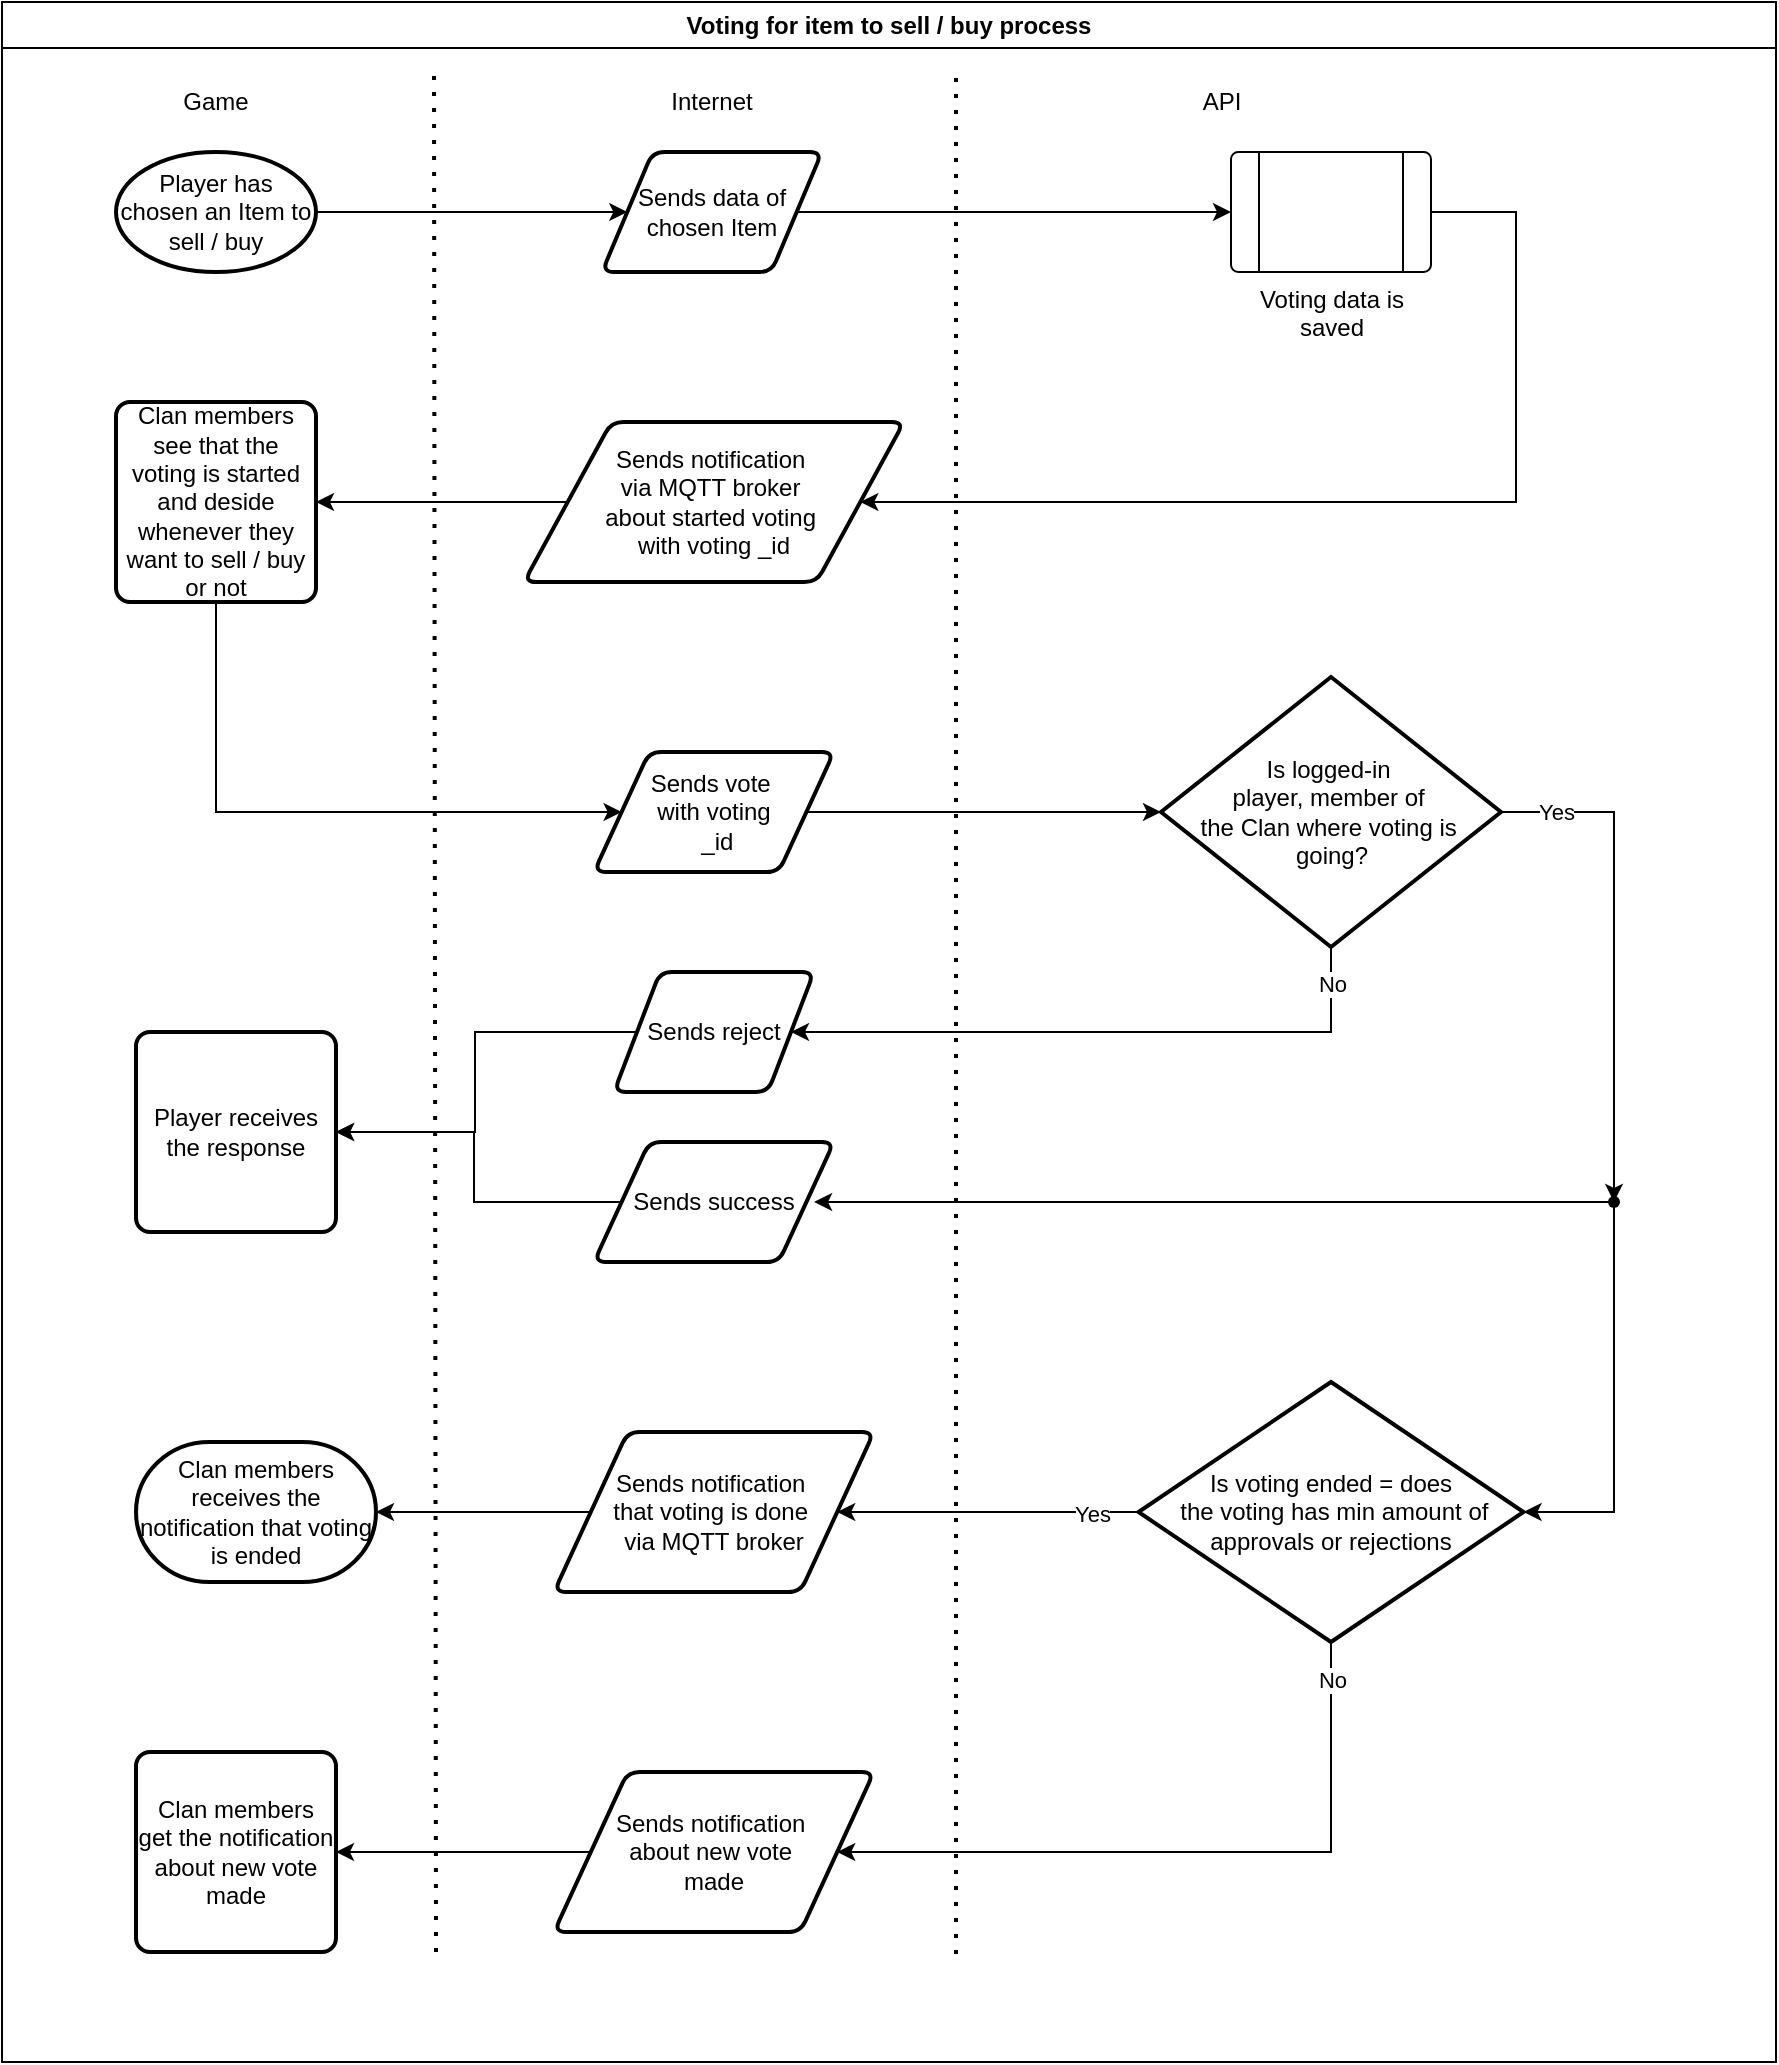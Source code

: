<mxfile version="24.7.8">
  <diagram id="C5RBs43oDa-KdzZeNtuy" name="Page-1">
    <mxGraphModel dx="423" dy="766" grid="1" gridSize="10" guides="1" tooltips="1" connect="1" arrows="1" fold="1" page="1" pageScale="1" pageWidth="827" pageHeight="1169" math="0" shadow="0">
      <root>
        <mxCell id="WIyWlLk6GJQsqaUBKTNV-0" />
        <mxCell id="WIyWlLk6GJQsqaUBKTNV-1" parent="WIyWlLk6GJQsqaUBKTNV-0" />
        <mxCell id="m72Cucl0lrbH9CYc9DHn-49" value="Voting for item to sell / buy process" style="swimlane;whiteSpace=wrap;html=1;container=1;" parent="WIyWlLk6GJQsqaUBKTNV-1" vertex="1">
          <mxGeometry x="853" y="20" width="887" height="1030" as="geometry">
            <mxRectangle x="853" y="20" width="200" height="30" as="alternateBounds" />
          </mxGeometry>
        </mxCell>
        <mxCell id="88q-Dpn8F04BBY4nHb_a-0" style="edgeStyle=orthogonalEdgeStyle;rounded=0;orthogonalLoop=1;jettySize=auto;html=1;exitX=1;exitY=0.5;exitDx=0;exitDy=0;exitPerimeter=0;entryX=0;entryY=0.5;entryDx=0;entryDy=0;" edge="1" parent="m72Cucl0lrbH9CYc9DHn-49" source="m72Cucl0lrbH9CYc9DHn-0" target="m72Cucl0lrbH9CYc9DHn-2">
          <mxGeometry relative="1" as="geometry" />
        </mxCell>
        <mxCell id="m72Cucl0lrbH9CYc9DHn-0" value="Player has chosen an Item to sell / buy" style="strokeWidth=2;html=1;shape=mxgraph.flowchart.start_1;whiteSpace=wrap;container=0;" parent="m72Cucl0lrbH9CYc9DHn-49" vertex="1">
          <mxGeometry x="57" y="75" width="100" height="60" as="geometry" />
        </mxCell>
        <mxCell id="88q-Dpn8F04BBY4nHb_a-2" style="edgeStyle=orthogonalEdgeStyle;rounded=0;orthogonalLoop=1;jettySize=auto;html=1;exitX=1;exitY=0.5;exitDx=0;exitDy=0;entryX=1;entryY=0.5;entryDx=0;entryDy=0;" edge="1" parent="m72Cucl0lrbH9CYc9DHn-49" source="m72Cucl0lrbH9CYc9DHn-1" target="m72Cucl0lrbH9CYc9DHn-6">
          <mxGeometry relative="1" as="geometry">
            <Array as="points">
              <mxPoint x="757" y="105" />
              <mxPoint x="757" y="250" />
            </Array>
          </mxGeometry>
        </mxCell>
        <mxCell id="m72Cucl0lrbH9CYc9DHn-1" value="Voting data is saved" style="verticalLabelPosition=bottom;verticalAlign=top;html=1;shape=process;whiteSpace=wrap;rounded=1;size=0.14;arcSize=6;container=0;" parent="m72Cucl0lrbH9CYc9DHn-49" vertex="1">
          <mxGeometry x="614.5" y="75" width="100" height="60" as="geometry" />
        </mxCell>
        <mxCell id="88q-Dpn8F04BBY4nHb_a-1" style="edgeStyle=orthogonalEdgeStyle;rounded=0;orthogonalLoop=1;jettySize=auto;html=1;exitX=1;exitY=0.5;exitDx=0;exitDy=0;entryX=0;entryY=0.5;entryDx=0;entryDy=0;" edge="1" parent="m72Cucl0lrbH9CYc9DHn-49" source="m72Cucl0lrbH9CYc9DHn-2" target="m72Cucl0lrbH9CYc9DHn-1">
          <mxGeometry relative="1" as="geometry" />
        </mxCell>
        <mxCell id="m72Cucl0lrbH9CYc9DHn-2" value="Sends data of chosen Item" style="shape=parallelogram;html=1;strokeWidth=2;perimeter=parallelogramPerimeter;whiteSpace=wrap;rounded=1;arcSize=12;size=0.23;container=0;" parent="m72Cucl0lrbH9CYc9DHn-49" vertex="1">
          <mxGeometry x="300" y="75" width="110" height="60" as="geometry" />
        </mxCell>
        <mxCell id="88q-Dpn8F04BBY4nHb_a-3" style="edgeStyle=orthogonalEdgeStyle;rounded=0;orthogonalLoop=1;jettySize=auto;html=1;exitX=0;exitY=0.5;exitDx=0;exitDy=0;entryX=1;entryY=0.5;entryDx=0;entryDy=0;" edge="1" parent="m72Cucl0lrbH9CYc9DHn-49" source="m72Cucl0lrbH9CYc9DHn-6" target="m72Cucl0lrbH9CYc9DHn-8">
          <mxGeometry relative="1" as="geometry" />
        </mxCell>
        <mxCell id="m72Cucl0lrbH9CYc9DHn-6" value="Sends notification&amp;nbsp;&lt;div&gt;via MQTT broker&amp;nbsp;&lt;/div&gt;&lt;div&gt;about started voting&amp;nbsp;&lt;/div&gt;&lt;div&gt;with voting _id&lt;/div&gt;" style="shape=parallelogram;html=1;strokeWidth=2;perimeter=parallelogramPerimeter;whiteSpace=wrap;rounded=1;arcSize=12;size=0.23;container=0;" parent="m72Cucl0lrbH9CYc9DHn-49" vertex="1">
          <mxGeometry x="261" y="210" width="190" height="80" as="geometry" />
        </mxCell>
        <mxCell id="88q-Dpn8F04BBY4nHb_a-4" style="edgeStyle=orthogonalEdgeStyle;rounded=0;orthogonalLoop=1;jettySize=auto;html=1;exitX=0.5;exitY=1;exitDx=0;exitDy=0;entryX=0;entryY=0.5;entryDx=0;entryDy=0;" edge="1" parent="m72Cucl0lrbH9CYc9DHn-49" source="m72Cucl0lrbH9CYc9DHn-8" target="m72Cucl0lrbH9CYc9DHn-10">
          <mxGeometry relative="1" as="geometry">
            <Array as="points">
              <mxPoint x="107" y="405" />
            </Array>
          </mxGeometry>
        </mxCell>
        <mxCell id="m72Cucl0lrbH9CYc9DHn-8" value="Clan members see that the voting is started and deside whenever they want to sell / buy or not" style="rounded=1;whiteSpace=wrap;html=1;absoluteArcSize=1;arcSize=14;strokeWidth=2;container=0;" parent="m72Cucl0lrbH9CYc9DHn-49" vertex="1">
          <mxGeometry x="57" y="200" width="100" height="100" as="geometry" />
        </mxCell>
        <mxCell id="m72Cucl0lrbH9CYc9DHn-10" value="Sends vote&amp;nbsp;&lt;div&gt;with voting&lt;/div&gt;&lt;div&gt;&amp;nbsp;_id&lt;/div&gt;" style="shape=parallelogram;html=1;strokeWidth=2;perimeter=parallelogramPerimeter;whiteSpace=wrap;rounded=1;arcSize=12;size=0.23;container=0;" parent="m72Cucl0lrbH9CYc9DHn-49" vertex="1">
          <mxGeometry x="296" y="375" width="120" height="60" as="geometry" />
        </mxCell>
        <mxCell id="88q-Dpn8F04BBY4nHb_a-6" style="edgeStyle=orthogonalEdgeStyle;rounded=0;orthogonalLoop=1;jettySize=auto;html=1;exitX=0.5;exitY=1;exitDx=0;exitDy=0;exitPerimeter=0;entryX=1;entryY=0.5;entryDx=0;entryDy=0;" edge="1" parent="m72Cucl0lrbH9CYc9DHn-49" source="m72Cucl0lrbH9CYc9DHn-12" target="m72Cucl0lrbH9CYc9DHn-17">
          <mxGeometry relative="1" as="geometry">
            <Array as="points">
              <mxPoint x="665" y="515" />
            </Array>
          </mxGeometry>
        </mxCell>
        <mxCell id="88q-Dpn8F04BBY4nHb_a-21" value="No" style="edgeLabel;html=1;align=center;verticalAlign=middle;resizable=0;points=[];" vertex="1" connectable="0" parent="88q-Dpn8F04BBY4nHb_a-6">
          <mxGeometry x="-0.882" relative="1" as="geometry">
            <mxPoint as="offset" />
          </mxGeometry>
        </mxCell>
        <mxCell id="m72Cucl0lrbH9CYc9DHn-12" value="Is&amp;nbsp;&lt;span style=&quot;background-color: initial;&quot;&gt;logged-in&amp;nbsp;&lt;/span&gt;&lt;div&gt;&lt;span style=&quot;background-color: initial;&quot;&gt;player,&amp;nbsp;&lt;/span&gt;&lt;span style=&quot;background-color: initial;&quot;&gt;member of&amp;nbsp;&lt;/span&gt;&lt;div&gt;the&amp;nbsp;&lt;span style=&quot;background-color: initial;&quot;&gt;Clan where&amp;nbsp;&lt;/span&gt;&lt;span style=&quot;background-color: initial;&quot;&gt;voting is&amp;nbsp;&lt;/span&gt;&lt;/div&gt;&lt;div&gt;going?&lt;/div&gt;&lt;/div&gt;" style="strokeWidth=2;html=1;shape=mxgraph.flowchart.decision;whiteSpace=wrap;container=0;" parent="m72Cucl0lrbH9CYc9DHn-49" vertex="1">
          <mxGeometry x="579.5" y="337.5" width="170" height="135" as="geometry" />
        </mxCell>
        <mxCell id="88q-Dpn8F04BBY4nHb_a-12" style="edgeStyle=orthogonalEdgeStyle;rounded=0;orthogonalLoop=1;jettySize=auto;html=1;exitX=0;exitY=0.5;exitDx=0;exitDy=0;exitPerimeter=0;" edge="1" parent="m72Cucl0lrbH9CYc9DHn-49" source="m72Cucl0lrbH9CYc9DHn-14" target="m72Cucl0lrbH9CYc9DHn-31">
          <mxGeometry relative="1" as="geometry" />
        </mxCell>
        <mxCell id="88q-Dpn8F04BBY4nHb_a-22" value="Yes" style="edgeLabel;html=1;align=center;verticalAlign=middle;resizable=0;points=[];" vertex="1" connectable="0" parent="88q-Dpn8F04BBY4nHb_a-12">
          <mxGeometry x="-0.687" y="1" relative="1" as="geometry">
            <mxPoint as="offset" />
          </mxGeometry>
        </mxCell>
        <mxCell id="88q-Dpn8F04BBY4nHb_a-16" style="edgeStyle=orthogonalEdgeStyle;rounded=0;orthogonalLoop=1;jettySize=auto;html=1;exitX=0.5;exitY=1;exitDx=0;exitDy=0;exitPerimeter=0;entryX=1;entryY=0.5;entryDx=0;entryDy=0;" edge="1" parent="m72Cucl0lrbH9CYc9DHn-49" source="m72Cucl0lrbH9CYc9DHn-14" target="m72Cucl0lrbH9CYc9DHn-35">
          <mxGeometry relative="1" as="geometry">
            <Array as="points">
              <mxPoint x="665" y="925" />
            </Array>
          </mxGeometry>
        </mxCell>
        <mxCell id="88q-Dpn8F04BBY4nHb_a-23" value="No" style="edgeLabel;html=1;align=center;verticalAlign=middle;resizable=0;points=[];" vertex="1" connectable="0" parent="88q-Dpn8F04BBY4nHb_a-16">
          <mxGeometry x="-0.895" relative="1" as="geometry">
            <mxPoint as="offset" />
          </mxGeometry>
        </mxCell>
        <mxCell id="m72Cucl0lrbH9CYc9DHn-14" value="Is voting ended = does&lt;div&gt;&amp;nbsp;the voting has min amount of approvals or rejections&lt;/div&gt;" style="strokeWidth=2;html=1;shape=mxgraph.flowchart.decision;whiteSpace=wrap;container=0;" parent="m72Cucl0lrbH9CYc9DHn-49" vertex="1">
          <mxGeometry x="568.25" y="690" width="192.5" height="130" as="geometry" />
        </mxCell>
        <mxCell id="88q-Dpn8F04BBY4nHb_a-18" style="edgeStyle=orthogonalEdgeStyle;rounded=0;orthogonalLoop=1;jettySize=auto;html=1;exitX=0;exitY=0.5;exitDx=0;exitDy=0;entryX=1;entryY=0.5;entryDx=0;entryDy=0;" edge="1" parent="m72Cucl0lrbH9CYc9DHn-49" source="m72Cucl0lrbH9CYc9DHn-17" target="m72Cucl0lrbH9CYc9DHn-21">
          <mxGeometry relative="1" as="geometry" />
        </mxCell>
        <mxCell id="m72Cucl0lrbH9CYc9DHn-17" value="Sends reject" style="shape=parallelogram;html=1;strokeWidth=2;perimeter=parallelogramPerimeter;whiteSpace=wrap;rounded=1;arcSize=12;size=0.23;container=0;" parent="m72Cucl0lrbH9CYc9DHn-49" vertex="1">
          <mxGeometry x="306" y="485" width="100" height="60" as="geometry" />
        </mxCell>
        <mxCell id="88q-Dpn8F04BBY4nHb_a-19" style="edgeStyle=orthogonalEdgeStyle;rounded=0;orthogonalLoop=1;jettySize=auto;html=1;exitX=0;exitY=0.5;exitDx=0;exitDy=0;entryX=1;entryY=0.5;entryDx=0;entryDy=0;" edge="1" parent="m72Cucl0lrbH9CYc9DHn-49" source="m72Cucl0lrbH9CYc9DHn-18" target="m72Cucl0lrbH9CYc9DHn-21">
          <mxGeometry relative="1" as="geometry">
            <Array as="points">
              <mxPoint x="236" y="600" />
              <mxPoint x="236" y="565" />
            </Array>
          </mxGeometry>
        </mxCell>
        <mxCell id="m72Cucl0lrbH9CYc9DHn-18" value="Sends success" style="shape=parallelogram;html=1;strokeWidth=2;perimeter=parallelogramPerimeter;whiteSpace=wrap;rounded=1;arcSize=12;size=0.23;container=0;" parent="m72Cucl0lrbH9CYc9DHn-49" vertex="1">
          <mxGeometry x="296" y="570" width="120" height="60" as="geometry" />
        </mxCell>
        <mxCell id="m72Cucl0lrbH9CYc9DHn-21" value="Player receives the response" style="rounded=1;whiteSpace=wrap;html=1;absoluteArcSize=1;arcSize=14;strokeWidth=2;container=0;" parent="m72Cucl0lrbH9CYc9DHn-49" vertex="1">
          <mxGeometry x="67" y="515" width="100" height="100" as="geometry" />
        </mxCell>
        <mxCell id="m72Cucl0lrbH9CYc9DHn-28" value="Clan members receives the notification that voting is ended" style="strokeWidth=2;html=1;shape=mxgraph.flowchart.terminator;whiteSpace=wrap;container=0;" parent="m72Cucl0lrbH9CYc9DHn-49" vertex="1">
          <mxGeometry x="67" y="720" width="120" height="70" as="geometry" />
        </mxCell>
        <mxCell id="m72Cucl0lrbH9CYc9DHn-31" value="Sends notification&amp;nbsp;&lt;div&gt;that voting is done&amp;nbsp;&lt;/div&gt;&lt;div&gt;via MQTT broker&lt;/div&gt;" style="shape=parallelogram;html=1;strokeWidth=2;perimeter=parallelogramPerimeter;whiteSpace=wrap;rounded=1;arcSize=12;size=0.23;container=0;" parent="m72Cucl0lrbH9CYc9DHn-49" vertex="1">
          <mxGeometry x="276" y="715" width="160" height="80" as="geometry" />
        </mxCell>
        <mxCell id="88q-Dpn8F04BBY4nHb_a-17" style="edgeStyle=orthogonalEdgeStyle;rounded=0;orthogonalLoop=1;jettySize=auto;html=1;exitX=0;exitY=0.5;exitDx=0;exitDy=0;entryX=1;entryY=0.5;entryDx=0;entryDy=0;" edge="1" parent="m72Cucl0lrbH9CYc9DHn-49" source="m72Cucl0lrbH9CYc9DHn-35" target="m72Cucl0lrbH9CYc9DHn-37">
          <mxGeometry relative="1" as="geometry" />
        </mxCell>
        <mxCell id="m72Cucl0lrbH9CYc9DHn-35" value="Sends notification&amp;nbsp;&lt;div&gt;about new vote&amp;nbsp;&lt;/div&gt;&lt;div&gt;made&lt;/div&gt;" style="shape=parallelogram;html=1;strokeWidth=2;perimeter=parallelogramPerimeter;whiteSpace=wrap;rounded=1;arcSize=12;size=0.23;container=0;" parent="m72Cucl0lrbH9CYc9DHn-49" vertex="1">
          <mxGeometry x="276" y="885" width="160" height="80" as="geometry" />
        </mxCell>
        <mxCell id="m72Cucl0lrbH9CYc9DHn-37" value="Clan members get the notification about new vote made" style="rounded=1;whiteSpace=wrap;html=1;absoluteArcSize=1;arcSize=14;strokeWidth=2;container=0;" parent="m72Cucl0lrbH9CYc9DHn-49" vertex="1">
          <mxGeometry x="67" y="875" width="100" height="100" as="geometry" />
        </mxCell>
        <mxCell id="m72Cucl0lrbH9CYc9DHn-44" value="" style="endArrow=none;dashed=1;html=1;dashPattern=1 3;strokeWidth=2;rounded=0;" parent="m72Cucl0lrbH9CYc9DHn-49" edge="1">
          <mxGeometry width="50" height="50" relative="1" as="geometry">
            <mxPoint x="217" y="975" as="sourcePoint" />
            <mxPoint x="216" y="35" as="targetPoint" />
          </mxGeometry>
        </mxCell>
        <mxCell id="m72Cucl0lrbH9CYc9DHn-46" value="Game" style="text;html=1;align=center;verticalAlign=middle;whiteSpace=wrap;rounded=0;container=0;" parent="m72Cucl0lrbH9CYc9DHn-49" vertex="1">
          <mxGeometry x="77" y="35" width="60" height="30" as="geometry" />
        </mxCell>
        <mxCell id="m72Cucl0lrbH9CYc9DHn-47" value="Internet" style="text;html=1;align=center;verticalAlign=middle;whiteSpace=wrap;rounded=0;container=0;" parent="m72Cucl0lrbH9CYc9DHn-49" vertex="1">
          <mxGeometry x="325" y="35" width="60" height="30" as="geometry" />
        </mxCell>
        <mxCell id="m72Cucl0lrbH9CYc9DHn-48" value="API" style="text;html=1;align=center;verticalAlign=middle;whiteSpace=wrap;rounded=0;container=0;" parent="m72Cucl0lrbH9CYc9DHn-49" vertex="1">
          <mxGeometry x="579.5" y="35" width="60" height="30" as="geometry" />
        </mxCell>
        <mxCell id="88q-Dpn8F04BBY4nHb_a-5" style="edgeStyle=orthogonalEdgeStyle;rounded=0;orthogonalLoop=1;jettySize=auto;html=1;exitX=1;exitY=0.5;exitDx=0;exitDy=0;entryX=0;entryY=0.5;entryDx=0;entryDy=0;entryPerimeter=0;" edge="1" parent="m72Cucl0lrbH9CYc9DHn-49" source="m72Cucl0lrbH9CYc9DHn-10" target="m72Cucl0lrbH9CYc9DHn-12">
          <mxGeometry relative="1" as="geometry" />
        </mxCell>
        <mxCell id="88q-Dpn8F04BBY4nHb_a-8" value="" style="shape=waypoint;sketch=0;fillStyle=solid;size=6;pointerEvents=1;points=[];fillColor=none;resizable=0;rotatable=0;perimeter=centerPerimeter;snapToPoint=1;" vertex="1" parent="m72Cucl0lrbH9CYc9DHn-49">
          <mxGeometry x="796" y="590" width="20" height="20" as="geometry" />
        </mxCell>
        <mxCell id="88q-Dpn8F04BBY4nHb_a-9" style="edgeStyle=orthogonalEdgeStyle;rounded=0;orthogonalLoop=1;jettySize=auto;html=1;exitX=1;exitY=0.5;exitDx=0;exitDy=0;exitPerimeter=0;entryX=0.56;entryY=-0.01;entryDx=0;entryDy=0;entryPerimeter=0;" edge="1" parent="m72Cucl0lrbH9CYc9DHn-49" source="m72Cucl0lrbH9CYc9DHn-12" target="88q-Dpn8F04BBY4nHb_a-8">
          <mxGeometry relative="1" as="geometry" />
        </mxCell>
        <mxCell id="88q-Dpn8F04BBY4nHb_a-20" value="Yes" style="edgeLabel;html=1;align=center;verticalAlign=middle;resizable=0;points=[];" vertex="1" connectable="0" parent="88q-Dpn8F04BBY4nHb_a-9">
          <mxGeometry x="-0.787" relative="1" as="geometry">
            <mxPoint as="offset" />
          </mxGeometry>
        </mxCell>
        <mxCell id="88q-Dpn8F04BBY4nHb_a-10" style="edgeStyle=orthogonalEdgeStyle;rounded=0;orthogonalLoop=1;jettySize=auto;html=1;entryX=1;entryY=0.5;entryDx=0;entryDy=0;entryPerimeter=0;" edge="1" parent="m72Cucl0lrbH9CYc9DHn-49" source="88q-Dpn8F04BBY4nHb_a-8" target="m72Cucl0lrbH9CYc9DHn-14">
          <mxGeometry relative="1" as="geometry">
            <Array as="points">
              <mxPoint x="806" y="755" />
            </Array>
          </mxGeometry>
        </mxCell>
        <mxCell id="88q-Dpn8F04BBY4nHb_a-11" style="edgeStyle=orthogonalEdgeStyle;rounded=0;orthogonalLoop=1;jettySize=auto;html=1;entryX=0.917;entryY=0.5;entryDx=0;entryDy=0;entryPerimeter=0;" edge="1" parent="m72Cucl0lrbH9CYc9DHn-49" source="88q-Dpn8F04BBY4nHb_a-8" target="m72Cucl0lrbH9CYc9DHn-18">
          <mxGeometry relative="1" as="geometry" />
        </mxCell>
        <mxCell id="88q-Dpn8F04BBY4nHb_a-13" style="edgeStyle=orthogonalEdgeStyle;rounded=0;orthogonalLoop=1;jettySize=auto;html=1;exitX=0;exitY=0.5;exitDx=0;exitDy=0;entryX=1;entryY=0.5;entryDx=0;entryDy=0;entryPerimeter=0;" edge="1" parent="m72Cucl0lrbH9CYc9DHn-49" source="m72Cucl0lrbH9CYc9DHn-31" target="m72Cucl0lrbH9CYc9DHn-28">
          <mxGeometry relative="1" as="geometry" />
        </mxCell>
        <mxCell id="88q-Dpn8F04BBY4nHb_a-26" value="" style="endArrow=none;dashed=1;html=1;dashPattern=1 3;strokeWidth=2;rounded=0;" edge="1" parent="WIyWlLk6GJQsqaUBKTNV-1">
          <mxGeometry width="50" height="50" relative="1" as="geometry">
            <mxPoint x="1330" y="996" as="sourcePoint" />
            <mxPoint x="1330" y="56" as="targetPoint" />
          </mxGeometry>
        </mxCell>
      </root>
    </mxGraphModel>
  </diagram>
</mxfile>
